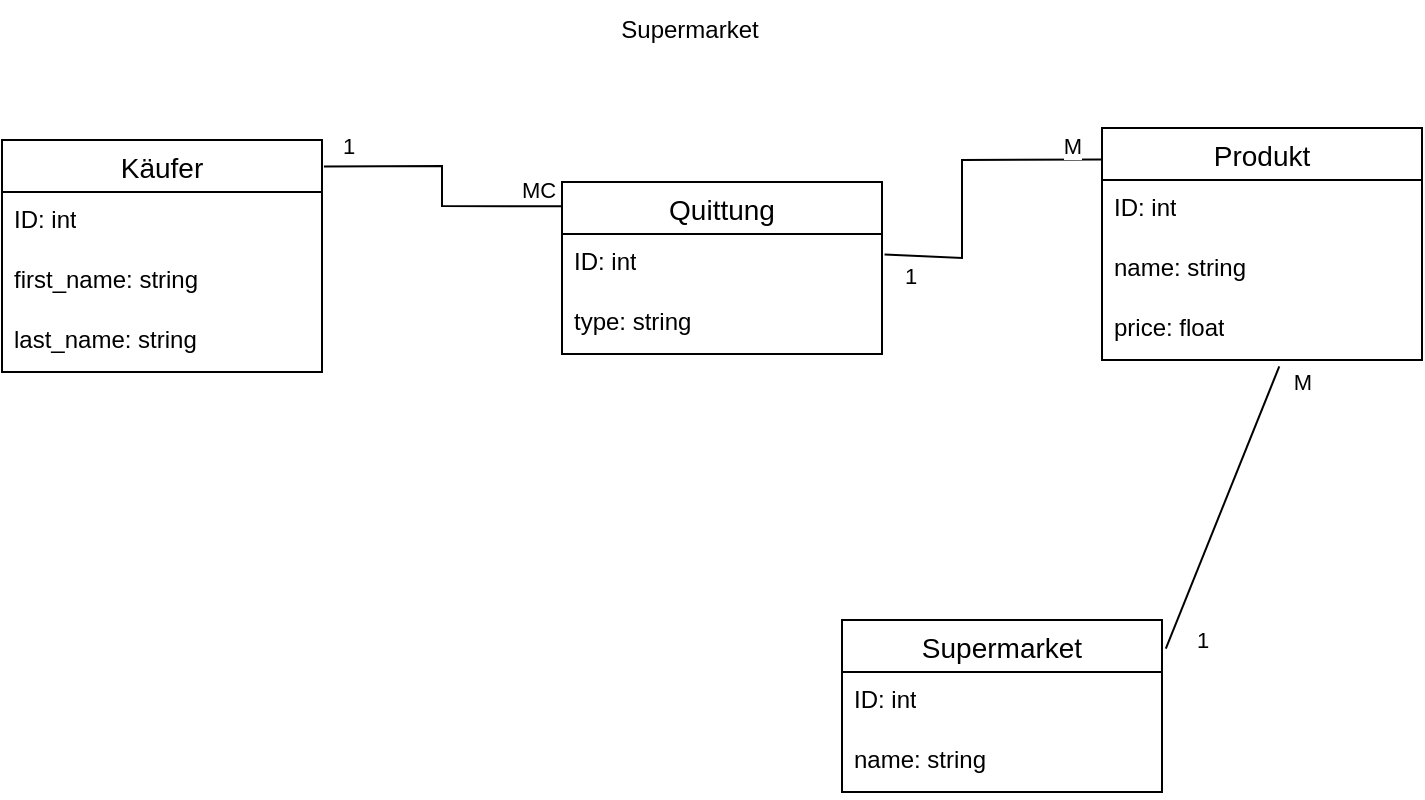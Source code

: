 <mxfile version="24.6.4" type="device">
  <diagram name="Page-1" id="684o3LZX_l1Wq7qNh-Y1">
    <mxGraphModel dx="1290" dy="1787" grid="1" gridSize="10" guides="1" tooltips="1" connect="1" arrows="1" fold="1" page="1" pageScale="1" pageWidth="827" pageHeight="1169" math="0" shadow="0">
      <root>
        <mxCell id="0" />
        <mxCell id="1" parent="0" />
        <mxCell id="2kuJjPJDKPPU0F73iJCJ-2" value="Supermarket" style="text;html=1;align=center;verticalAlign=middle;whiteSpace=wrap;rounded=0;" parent="1" vertex="1">
          <mxGeometry x="384" y="-180" width="60" height="30" as="geometry" />
        </mxCell>
        <mxCell id="1G6pvhrXkOM6xjPf3qum-14" value="Käufer" style="swimlane;fontStyle=0;childLayout=stackLayout;horizontal=1;startSize=26;horizontalStack=0;resizeParent=1;resizeParentMax=0;resizeLast=0;collapsible=1;marginBottom=0;align=center;fontSize=14;" parent="1" vertex="1">
          <mxGeometry x="70" y="-110" width="160" height="116" as="geometry" />
        </mxCell>
        <mxCell id="1G6pvhrXkOM6xjPf3qum-15" value="ID: int" style="text;strokeColor=none;fillColor=none;spacingLeft=4;spacingRight=4;overflow=hidden;rotatable=0;points=[[0,0.5],[1,0.5]];portConstraint=eastwest;fontSize=12;whiteSpace=wrap;html=1;" parent="1G6pvhrXkOM6xjPf3qum-14" vertex="1">
          <mxGeometry y="26" width="160" height="30" as="geometry" />
        </mxCell>
        <mxCell id="1G6pvhrXkOM6xjPf3qum-16" value="first_name: string" style="text;strokeColor=none;fillColor=none;spacingLeft=4;spacingRight=4;overflow=hidden;rotatable=0;points=[[0,0.5],[1,0.5]];portConstraint=eastwest;fontSize=12;whiteSpace=wrap;html=1;" parent="1G6pvhrXkOM6xjPf3qum-14" vertex="1">
          <mxGeometry y="56" width="160" height="30" as="geometry" />
        </mxCell>
        <mxCell id="1G6pvhrXkOM6xjPf3qum-17" value="last_name: string" style="text;strokeColor=none;fillColor=none;spacingLeft=4;spacingRight=4;overflow=hidden;rotatable=0;points=[[0,0.5],[1,0.5]];portConstraint=eastwest;fontSize=12;whiteSpace=wrap;html=1;" parent="1G6pvhrXkOM6xjPf3qum-14" vertex="1">
          <mxGeometry y="86" width="160" height="30" as="geometry" />
        </mxCell>
        <mxCell id="1G6pvhrXkOM6xjPf3qum-18" value="Produkt" style="swimlane;fontStyle=0;childLayout=stackLayout;horizontal=1;startSize=26;horizontalStack=0;resizeParent=1;resizeParentMax=0;resizeLast=0;collapsible=1;marginBottom=0;align=center;fontSize=14;" parent="1" vertex="1">
          <mxGeometry x="620" y="-116" width="160" height="116" as="geometry" />
        </mxCell>
        <mxCell id="1G6pvhrXkOM6xjPf3qum-19" value="ID: int" style="text;strokeColor=none;fillColor=none;spacingLeft=4;spacingRight=4;overflow=hidden;rotatable=0;points=[[0,0.5],[1,0.5]];portConstraint=eastwest;fontSize=12;whiteSpace=wrap;html=1;" parent="1G6pvhrXkOM6xjPf3qum-18" vertex="1">
          <mxGeometry y="26" width="160" height="30" as="geometry" />
        </mxCell>
        <mxCell id="1G6pvhrXkOM6xjPf3qum-20" value="name: string" style="text;strokeColor=none;fillColor=none;spacingLeft=4;spacingRight=4;overflow=hidden;rotatable=0;points=[[0,0.5],[1,0.5]];portConstraint=eastwest;fontSize=12;whiteSpace=wrap;html=1;" parent="1G6pvhrXkOM6xjPf3qum-18" vertex="1">
          <mxGeometry y="56" width="160" height="30" as="geometry" />
        </mxCell>
        <mxCell id="1G6pvhrXkOM6xjPf3qum-21" value="price: float" style="text;strokeColor=none;fillColor=none;spacingLeft=4;spacingRight=4;overflow=hidden;rotatable=0;points=[[0,0.5],[1,0.5]];portConstraint=eastwest;fontSize=12;whiteSpace=wrap;html=1;" parent="1G6pvhrXkOM6xjPf3qum-18" vertex="1">
          <mxGeometry y="86" width="160" height="30" as="geometry" />
        </mxCell>
        <mxCell id="1G6pvhrXkOM6xjPf3qum-22" value="Quittung" style="swimlane;fontStyle=0;childLayout=stackLayout;horizontal=1;startSize=26;horizontalStack=0;resizeParent=1;resizeParentMax=0;resizeLast=0;collapsible=1;marginBottom=0;align=center;fontSize=14;" parent="1" vertex="1">
          <mxGeometry x="350" y="-89" width="160" height="86" as="geometry" />
        </mxCell>
        <mxCell id="1G6pvhrXkOM6xjPf3qum-23" value="ID: int" style="text;strokeColor=none;fillColor=none;spacingLeft=4;spacingRight=4;overflow=hidden;rotatable=0;points=[[0,0.5],[1,0.5]];portConstraint=eastwest;fontSize=12;whiteSpace=wrap;html=1;" parent="1G6pvhrXkOM6xjPf3qum-22" vertex="1">
          <mxGeometry y="26" width="160" height="30" as="geometry" />
        </mxCell>
        <mxCell id="1G6pvhrXkOM6xjPf3qum-24" value="type: string" style="text;strokeColor=none;fillColor=none;spacingLeft=4;spacingRight=4;overflow=hidden;rotatable=0;points=[[0,0.5],[1,0.5]];portConstraint=eastwest;fontSize=12;whiteSpace=wrap;html=1;" parent="1G6pvhrXkOM6xjPf3qum-22" vertex="1">
          <mxGeometry y="56" width="160" height="30" as="geometry" />
        </mxCell>
        <mxCell id="1G6pvhrXkOM6xjPf3qum-26" value="Supermarket" style="swimlane;fontStyle=0;childLayout=stackLayout;horizontal=1;startSize=26;horizontalStack=0;resizeParent=1;resizeParentMax=0;resizeLast=0;collapsible=1;marginBottom=0;align=center;fontSize=14;" parent="1" vertex="1">
          <mxGeometry x="490" y="130" width="160" height="86" as="geometry" />
        </mxCell>
        <mxCell id="1G6pvhrXkOM6xjPf3qum-27" value="ID: int" style="text;strokeColor=none;fillColor=none;spacingLeft=4;spacingRight=4;overflow=hidden;rotatable=0;points=[[0,0.5],[1,0.5]];portConstraint=eastwest;fontSize=12;whiteSpace=wrap;html=1;" parent="1G6pvhrXkOM6xjPf3qum-26" vertex="1">
          <mxGeometry y="26" width="160" height="30" as="geometry" />
        </mxCell>
        <mxCell id="1G6pvhrXkOM6xjPf3qum-28" value="name: string" style="text;strokeColor=none;fillColor=none;spacingLeft=4;spacingRight=4;overflow=hidden;rotatable=0;points=[[0,0.5],[1,0.5]];portConstraint=eastwest;fontSize=12;whiteSpace=wrap;html=1;" parent="1G6pvhrXkOM6xjPf3qum-26" vertex="1">
          <mxGeometry y="56" width="160" height="30" as="geometry" />
        </mxCell>
        <mxCell id="1G6pvhrXkOM6xjPf3qum-40" value="" style="endArrow=none;html=1;rounded=0;exitX=1.006;exitY=0.114;exitDx=0;exitDy=0;entryX=-0.003;entryY=0.141;entryDx=0;entryDy=0;exitPerimeter=0;entryPerimeter=0;" parent="1" source="1G6pvhrXkOM6xjPf3qum-14" target="1G6pvhrXkOM6xjPf3qum-22" edge="1">
          <mxGeometry width="50" height="50" relative="1" as="geometry">
            <mxPoint x="264" y="6" as="sourcePoint" />
            <mxPoint x="340" y="-77.0" as="targetPoint" />
            <Array as="points">
              <mxPoint x="290" y="-97" />
              <mxPoint x="290" y="-77" />
            </Array>
          </mxGeometry>
        </mxCell>
        <mxCell id="1G6pvhrXkOM6xjPf3qum-41" value="MC" style="edgeLabel;html=1;align=center;verticalAlign=middle;resizable=0;points=[];" parent="1G6pvhrXkOM6xjPf3qum-40" vertex="1" connectable="0">
          <mxGeometry x="0.823" y="2" relative="1" as="geometry">
            <mxPoint y="-6" as="offset" />
          </mxGeometry>
        </mxCell>
        <mxCell id="1G6pvhrXkOM6xjPf3qum-42" value="1" style="edgeLabel;html=1;align=center;verticalAlign=middle;resizable=0;points=[];" parent="1G6pvhrXkOM6xjPf3qum-40" vertex="1" connectable="0">
          <mxGeometry x="-0.732" relative="1" as="geometry">
            <mxPoint x="-7" y="-10" as="offset" />
          </mxGeometry>
        </mxCell>
        <mxCell id="1G6pvhrXkOM6xjPf3qum-43" value="" style="endArrow=none;html=1;rounded=0;exitX=0.002;exitY=0.136;exitDx=0;exitDy=0;entryX=1.008;entryY=0.341;entryDx=0;entryDy=0;exitPerimeter=0;entryPerimeter=0;" parent="1" source="1G6pvhrXkOM6xjPf3qum-18" target="1G6pvhrXkOM6xjPf3qum-23" edge="1">
          <mxGeometry width="50" height="50" relative="1" as="geometry">
            <mxPoint x="410" y="100" as="sourcePoint" />
            <mxPoint x="500" y="-51.0" as="targetPoint" />
            <Array as="points">
              <mxPoint x="550" y="-100" />
              <mxPoint x="550" y="-51" />
            </Array>
          </mxGeometry>
        </mxCell>
        <mxCell id="1G6pvhrXkOM6xjPf3qum-44" value="1" style="edgeLabel;html=1;align=center;verticalAlign=middle;resizable=0;points=[];" parent="1G6pvhrXkOM6xjPf3qum-43" vertex="1" connectable="0">
          <mxGeometry x="0.823" y="2" relative="1" as="geometry">
            <mxPoint x="-2" y="8" as="offset" />
          </mxGeometry>
        </mxCell>
        <mxCell id="JyuvjUvUF6PTuiV6Gbrf-1" value="M" style="edgeLabel;html=1;align=center;verticalAlign=middle;resizable=0;points=[];" vertex="1" connectable="0" parent="1G6pvhrXkOM6xjPf3qum-43">
          <mxGeometry x="-0.804" y="-3" relative="1" as="geometry">
            <mxPoint y="-4" as="offset" />
          </mxGeometry>
        </mxCell>
        <mxCell id="1G6pvhrXkOM6xjPf3qum-49" value="" style="endArrow=none;html=1;rounded=0;entryX=1.012;entryY=0.166;entryDx=0;entryDy=0;entryPerimeter=0;exitX=0.554;exitY=1.107;exitDx=0;exitDy=0;exitPerimeter=0;" parent="1" source="1G6pvhrXkOM6xjPf3qum-21" target="1G6pvhrXkOM6xjPf3qum-26" edge="1">
          <mxGeometry width="50" height="50" relative="1" as="geometry">
            <mxPoint x="710" y="50" as="sourcePoint" />
            <mxPoint x="490" y="202" as="targetPoint" />
          </mxGeometry>
        </mxCell>
        <mxCell id="1G6pvhrXkOM6xjPf3qum-50" value="M" style="edgeLabel;html=1;align=center;verticalAlign=middle;resizable=0;points=[];" parent="1G6pvhrXkOM6xjPf3qum-49" vertex="1" connectable="0">
          <mxGeometry x="0.823" y="2" relative="1" as="geometry">
            <mxPoint x="61" y="-122" as="offset" />
          </mxGeometry>
        </mxCell>
        <mxCell id="1G6pvhrXkOM6xjPf3qum-51" value="1" style="edgeLabel;html=1;align=center;verticalAlign=middle;resizable=0;points=[];" parent="1G6pvhrXkOM6xjPf3qum-49" vertex="1" connectable="0">
          <mxGeometry x="-0.732" relative="1" as="geometry">
            <mxPoint x="-31" y="118" as="offset" />
          </mxGeometry>
        </mxCell>
      </root>
    </mxGraphModel>
  </diagram>
</mxfile>
